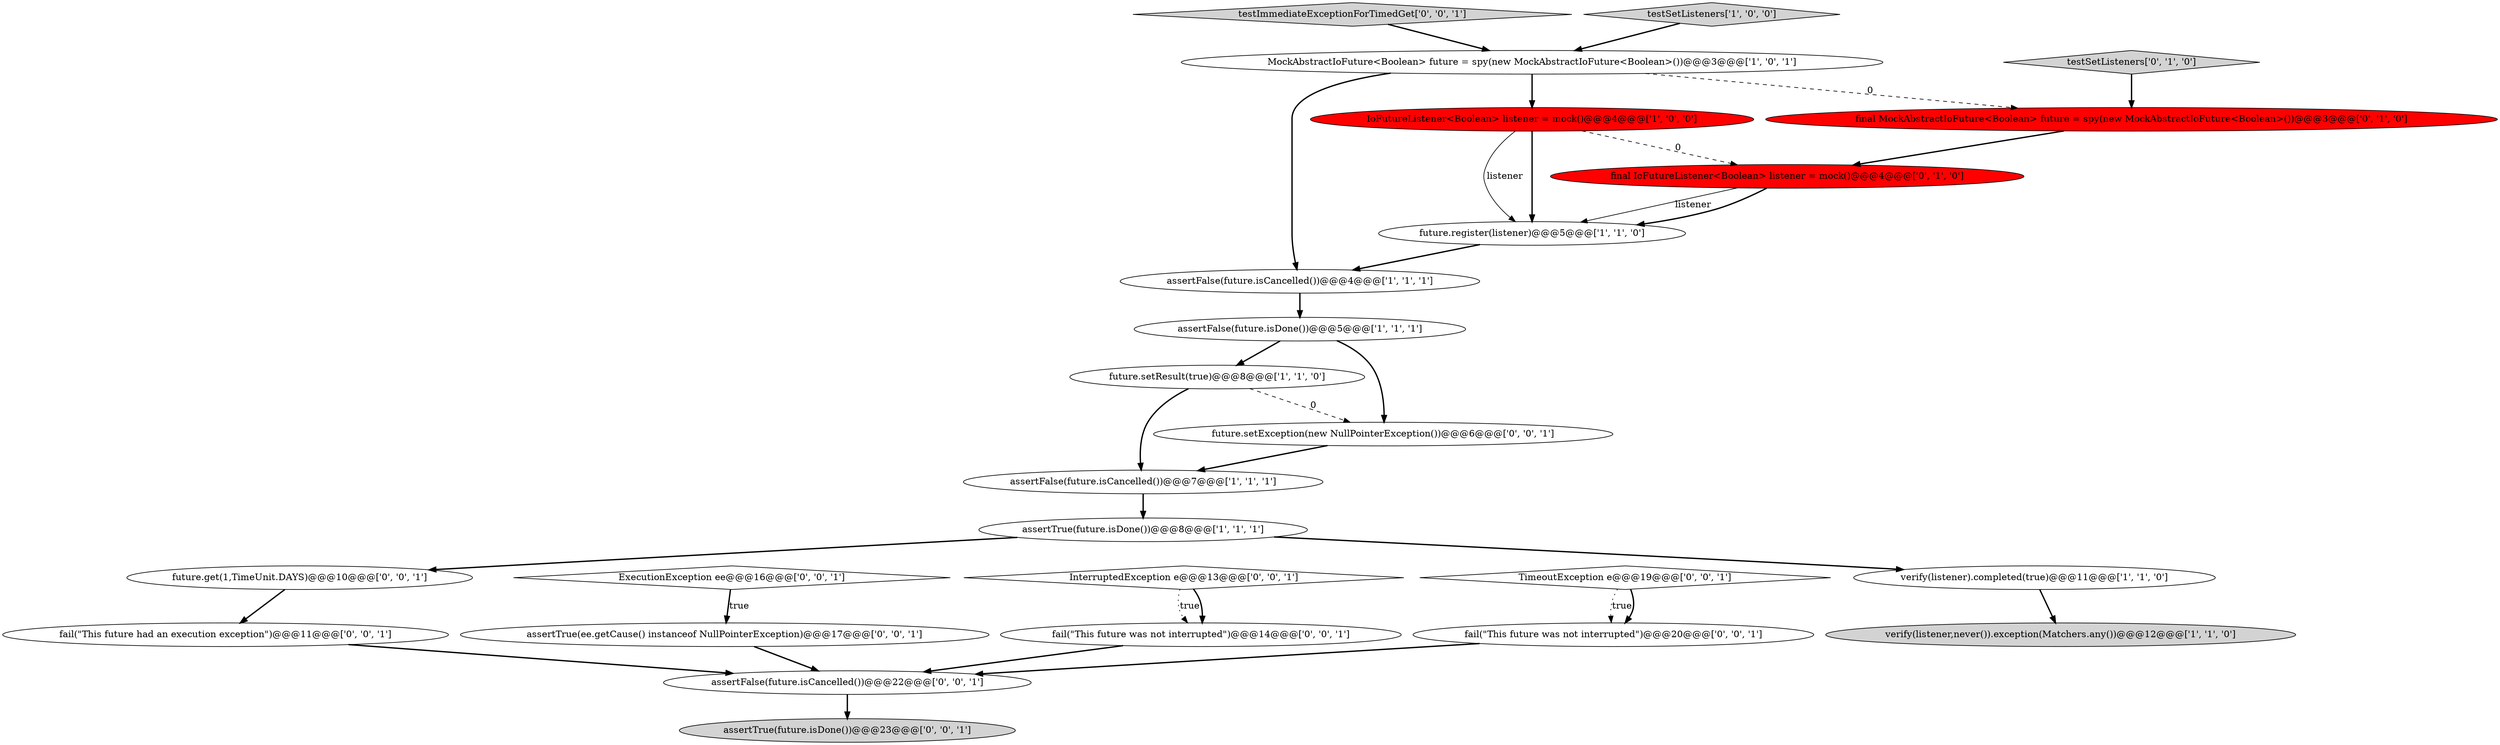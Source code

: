 digraph {
18 [style = filled, label = "fail(\"This future had an execution exception\")@@@11@@@['0', '0', '1']", fillcolor = white, shape = ellipse image = "AAA0AAABBB3BBB"];
5 [style = filled, label = "assertFalse(future.isDone())@@@5@@@['1', '1', '1']", fillcolor = white, shape = ellipse image = "AAA0AAABBB1BBB"];
23 [style = filled, label = "future.get(1,TimeUnit.DAYS)@@@10@@@['0', '0', '1']", fillcolor = white, shape = ellipse image = "AAA0AAABBB3BBB"];
7 [style = filled, label = "IoFutureListener<Boolean> listener = mock()@@@4@@@['1', '0', '0']", fillcolor = red, shape = ellipse image = "AAA1AAABBB1BBB"];
9 [style = filled, label = "verify(listener,never()).exception(Matchers.any())@@@12@@@['1', '1', '0']", fillcolor = lightgray, shape = ellipse image = "AAA0AAABBB1BBB"];
8 [style = filled, label = "future.setResult(true)@@@8@@@['1', '1', '0']", fillcolor = white, shape = ellipse image = "AAA0AAABBB1BBB"];
4 [style = filled, label = "assertTrue(future.isDone())@@@8@@@['1', '1', '1']", fillcolor = white, shape = ellipse image = "AAA0AAABBB1BBB"];
25 [style = filled, label = "TimeoutException e@@@19@@@['0', '0', '1']", fillcolor = white, shape = diamond image = "AAA0AAABBB3BBB"];
21 [style = filled, label = "testImmediateExceptionForTimedGet['0', '0', '1']", fillcolor = lightgray, shape = diamond image = "AAA0AAABBB3BBB"];
11 [style = filled, label = "final MockAbstractIoFuture<Boolean> future = spy(new MockAbstractIoFuture<Boolean>())@@@3@@@['0', '1', '0']", fillcolor = red, shape = ellipse image = "AAA1AAABBB2BBB"];
24 [style = filled, label = "assertTrue(ee.getCause() instanceof NullPointerException)@@@17@@@['0', '0', '1']", fillcolor = white, shape = ellipse image = "AAA0AAABBB3BBB"];
15 [style = filled, label = "InterruptedException e@@@13@@@['0', '0', '1']", fillcolor = white, shape = diamond image = "AAA0AAABBB3BBB"];
1 [style = filled, label = "MockAbstractIoFuture<Boolean> future = spy(new MockAbstractIoFuture<Boolean>())@@@3@@@['1', '0', '1']", fillcolor = white, shape = ellipse image = "AAA0AAABBB1BBB"];
22 [style = filled, label = "fail(\"This future was not interrupted\")@@@14@@@['0', '0', '1']", fillcolor = white, shape = ellipse image = "AAA0AAABBB3BBB"];
3 [style = filled, label = "assertFalse(future.isCancelled())@@@4@@@['1', '1', '1']", fillcolor = white, shape = ellipse image = "AAA0AAABBB1BBB"];
20 [style = filled, label = "future.setException(new NullPointerException())@@@6@@@['0', '0', '1']", fillcolor = white, shape = ellipse image = "AAA0AAABBB3BBB"];
16 [style = filled, label = "ExecutionException ee@@@16@@@['0', '0', '1']", fillcolor = white, shape = diamond image = "AAA0AAABBB3BBB"];
19 [style = filled, label = "assertTrue(future.isDone())@@@23@@@['0', '0', '1']", fillcolor = lightgray, shape = ellipse image = "AAA0AAABBB3BBB"];
2 [style = filled, label = "future.register(listener)@@@5@@@['1', '1', '0']", fillcolor = white, shape = ellipse image = "AAA0AAABBB1BBB"];
13 [style = filled, label = "final IoFutureListener<Boolean> listener = mock()@@@4@@@['0', '1', '0']", fillcolor = red, shape = ellipse image = "AAA1AAABBB2BBB"];
10 [style = filled, label = "testSetListeners['1', '0', '0']", fillcolor = lightgray, shape = diamond image = "AAA0AAABBB1BBB"];
12 [style = filled, label = "testSetListeners['0', '1', '0']", fillcolor = lightgray, shape = diamond image = "AAA0AAABBB2BBB"];
14 [style = filled, label = "fail(\"This future was not interrupted\")@@@20@@@['0', '0', '1']", fillcolor = white, shape = ellipse image = "AAA0AAABBB3BBB"];
6 [style = filled, label = "assertFalse(future.isCancelled())@@@7@@@['1', '1', '1']", fillcolor = white, shape = ellipse image = "AAA0AAABBB1BBB"];
17 [style = filled, label = "assertFalse(future.isCancelled())@@@22@@@['0', '0', '1']", fillcolor = white, shape = ellipse image = "AAA0AAABBB3BBB"];
0 [style = filled, label = "verify(listener).completed(true)@@@11@@@['1', '1', '0']", fillcolor = white, shape = ellipse image = "AAA0AAABBB1BBB"];
5->8 [style = bold, label=""];
13->2 [style = solid, label="listener"];
0->9 [style = bold, label=""];
5->20 [style = bold, label=""];
16->24 [style = bold, label=""];
2->3 [style = bold, label=""];
12->11 [style = bold, label=""];
8->20 [style = dashed, label="0"];
1->3 [style = bold, label=""];
18->17 [style = bold, label=""];
14->17 [style = bold, label=""];
15->22 [style = dotted, label="true"];
8->6 [style = bold, label=""];
25->14 [style = dotted, label="true"];
25->14 [style = bold, label=""];
20->6 [style = bold, label=""];
1->7 [style = bold, label=""];
17->19 [style = bold, label=""];
15->22 [style = bold, label=""];
4->0 [style = bold, label=""];
6->4 [style = bold, label=""];
3->5 [style = bold, label=""];
7->2 [style = solid, label="listener"];
7->2 [style = bold, label=""];
1->11 [style = dashed, label="0"];
11->13 [style = bold, label=""];
21->1 [style = bold, label=""];
24->17 [style = bold, label=""];
7->13 [style = dashed, label="0"];
22->17 [style = bold, label=""];
10->1 [style = bold, label=""];
23->18 [style = bold, label=""];
4->23 [style = bold, label=""];
16->24 [style = dotted, label="true"];
13->2 [style = bold, label=""];
}
